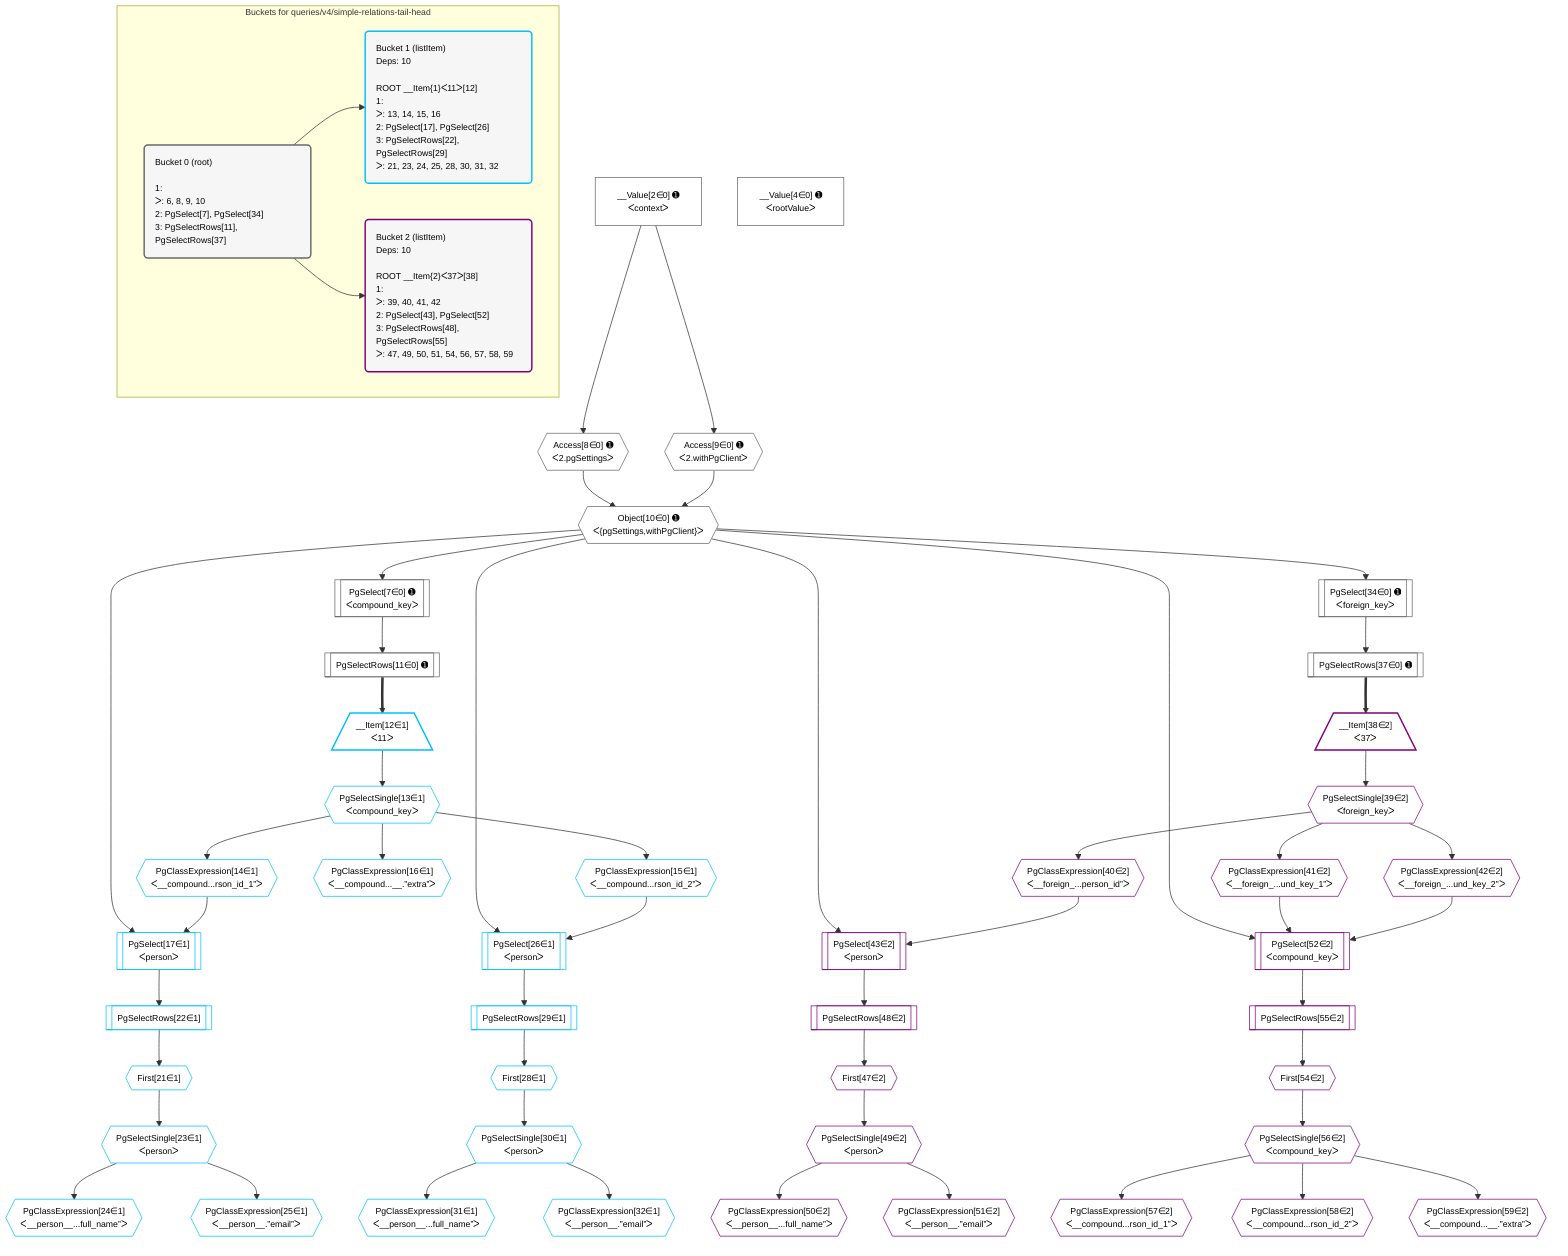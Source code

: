 %%{init: {'themeVariables': { 'fontSize': '12px'}}}%%
graph TD
    classDef path fill:#eee,stroke:#000,color:#000
    classDef plan fill:#fff,stroke-width:1px,color:#000
    classDef itemplan fill:#fff,stroke-width:2px,color:#000
    classDef unbatchedplan fill:#dff,stroke-width:1px,color:#000
    classDef sideeffectplan fill:#fcc,stroke-width:2px,color:#000
    classDef bucket fill:#f6f6f6,color:#000,stroke-width:2px,text-align:left


    %% plan dependencies
    PgSelect7[["PgSelect[7∈0] ➊<br />ᐸcompound_keyᐳ"]]:::plan
    Object10{{"Object[10∈0] ➊<br />ᐸ{pgSettings,withPgClient}ᐳ"}}:::plan
    Object10 --> PgSelect7
    PgSelect34[["PgSelect[34∈0] ➊<br />ᐸforeign_keyᐳ"]]:::plan
    Object10 --> PgSelect34
    Access8{{"Access[8∈0] ➊<br />ᐸ2.pgSettingsᐳ"}}:::plan
    Access9{{"Access[9∈0] ➊<br />ᐸ2.withPgClientᐳ"}}:::plan
    Access8 & Access9 --> Object10
    __Value2["__Value[2∈0] ➊<br />ᐸcontextᐳ"]:::plan
    __Value2 --> Access8
    __Value2 --> Access9
    PgSelectRows11[["PgSelectRows[11∈0] ➊"]]:::plan
    PgSelect7 --> PgSelectRows11
    PgSelectRows37[["PgSelectRows[37∈0] ➊"]]:::plan
    PgSelect34 --> PgSelectRows37
    __Value4["__Value[4∈0] ➊<br />ᐸrootValueᐳ"]:::plan
    PgSelect17[["PgSelect[17∈1]<br />ᐸpersonᐳ"]]:::plan
    PgClassExpression14{{"PgClassExpression[14∈1]<br />ᐸ__compound...rson_id_1”ᐳ"}}:::plan
    Object10 & PgClassExpression14 --> PgSelect17
    PgSelect26[["PgSelect[26∈1]<br />ᐸpersonᐳ"]]:::plan
    PgClassExpression15{{"PgClassExpression[15∈1]<br />ᐸ__compound...rson_id_2”ᐳ"}}:::plan
    Object10 & PgClassExpression15 --> PgSelect26
    __Item12[/"__Item[12∈1]<br />ᐸ11ᐳ"\]:::itemplan
    PgSelectRows11 ==> __Item12
    PgSelectSingle13{{"PgSelectSingle[13∈1]<br />ᐸcompound_keyᐳ"}}:::plan
    __Item12 --> PgSelectSingle13
    PgSelectSingle13 --> PgClassExpression14
    PgSelectSingle13 --> PgClassExpression15
    PgClassExpression16{{"PgClassExpression[16∈1]<br />ᐸ__compound...__.”extra”ᐳ"}}:::plan
    PgSelectSingle13 --> PgClassExpression16
    First21{{"First[21∈1]"}}:::plan
    PgSelectRows22[["PgSelectRows[22∈1]"]]:::plan
    PgSelectRows22 --> First21
    PgSelect17 --> PgSelectRows22
    PgSelectSingle23{{"PgSelectSingle[23∈1]<br />ᐸpersonᐳ"}}:::plan
    First21 --> PgSelectSingle23
    PgClassExpression24{{"PgClassExpression[24∈1]<br />ᐸ__person__...full_name”ᐳ"}}:::plan
    PgSelectSingle23 --> PgClassExpression24
    PgClassExpression25{{"PgClassExpression[25∈1]<br />ᐸ__person__.”email”ᐳ"}}:::plan
    PgSelectSingle23 --> PgClassExpression25
    First28{{"First[28∈1]"}}:::plan
    PgSelectRows29[["PgSelectRows[29∈1]"]]:::plan
    PgSelectRows29 --> First28
    PgSelect26 --> PgSelectRows29
    PgSelectSingle30{{"PgSelectSingle[30∈1]<br />ᐸpersonᐳ"}}:::plan
    First28 --> PgSelectSingle30
    PgClassExpression31{{"PgClassExpression[31∈1]<br />ᐸ__person__...full_name”ᐳ"}}:::plan
    PgSelectSingle30 --> PgClassExpression31
    PgClassExpression32{{"PgClassExpression[32∈1]<br />ᐸ__person__.”email”ᐳ"}}:::plan
    PgSelectSingle30 --> PgClassExpression32
    PgSelect52[["PgSelect[52∈2]<br />ᐸcompound_keyᐳ"]]:::plan
    PgClassExpression41{{"PgClassExpression[41∈2]<br />ᐸ__foreign_...und_key_1”ᐳ"}}:::plan
    PgClassExpression42{{"PgClassExpression[42∈2]<br />ᐸ__foreign_...und_key_2”ᐳ"}}:::plan
    Object10 & PgClassExpression41 & PgClassExpression42 --> PgSelect52
    PgSelect43[["PgSelect[43∈2]<br />ᐸpersonᐳ"]]:::plan
    PgClassExpression40{{"PgClassExpression[40∈2]<br />ᐸ__foreign_...person_id”ᐳ"}}:::plan
    Object10 & PgClassExpression40 --> PgSelect43
    __Item38[/"__Item[38∈2]<br />ᐸ37ᐳ"\]:::itemplan
    PgSelectRows37 ==> __Item38
    PgSelectSingle39{{"PgSelectSingle[39∈2]<br />ᐸforeign_keyᐳ"}}:::plan
    __Item38 --> PgSelectSingle39
    PgSelectSingle39 --> PgClassExpression40
    PgSelectSingle39 --> PgClassExpression41
    PgSelectSingle39 --> PgClassExpression42
    First47{{"First[47∈2]"}}:::plan
    PgSelectRows48[["PgSelectRows[48∈2]"]]:::plan
    PgSelectRows48 --> First47
    PgSelect43 --> PgSelectRows48
    PgSelectSingle49{{"PgSelectSingle[49∈2]<br />ᐸpersonᐳ"}}:::plan
    First47 --> PgSelectSingle49
    PgClassExpression50{{"PgClassExpression[50∈2]<br />ᐸ__person__...full_name”ᐳ"}}:::plan
    PgSelectSingle49 --> PgClassExpression50
    PgClassExpression51{{"PgClassExpression[51∈2]<br />ᐸ__person__.”email”ᐳ"}}:::plan
    PgSelectSingle49 --> PgClassExpression51
    First54{{"First[54∈2]"}}:::plan
    PgSelectRows55[["PgSelectRows[55∈2]"]]:::plan
    PgSelectRows55 --> First54
    PgSelect52 --> PgSelectRows55
    PgSelectSingle56{{"PgSelectSingle[56∈2]<br />ᐸcompound_keyᐳ"}}:::plan
    First54 --> PgSelectSingle56
    PgClassExpression57{{"PgClassExpression[57∈2]<br />ᐸ__compound...rson_id_1”ᐳ"}}:::plan
    PgSelectSingle56 --> PgClassExpression57
    PgClassExpression58{{"PgClassExpression[58∈2]<br />ᐸ__compound...rson_id_2”ᐳ"}}:::plan
    PgSelectSingle56 --> PgClassExpression58
    PgClassExpression59{{"PgClassExpression[59∈2]<br />ᐸ__compound...__.”extra”ᐳ"}}:::plan
    PgSelectSingle56 --> PgClassExpression59

    %% define steps

    subgraph "Buckets for queries/v4/simple-relations-tail-head"
    Bucket0("Bucket 0 (root)<br /><br />1: <br />ᐳ: 6, 8, 9, 10<br />2: PgSelect[7], PgSelect[34]<br />3: PgSelectRows[11], PgSelectRows[37]"):::bucket
    classDef bucket0 stroke:#696969
    class Bucket0,__Value2,__Value4,PgSelect7,Access8,Access9,Object10,PgSelectRows11,PgSelect34,PgSelectRows37 bucket0
    Bucket1("Bucket 1 (listItem)<br />Deps: 10<br /><br />ROOT __Item{1}ᐸ11ᐳ[12]<br />1: <br />ᐳ: 13, 14, 15, 16<br />2: PgSelect[17], PgSelect[26]<br />3: PgSelectRows[22], PgSelectRows[29]<br />ᐳ: 21, 23, 24, 25, 28, 30, 31, 32"):::bucket
    classDef bucket1 stroke:#00bfff
    class Bucket1,__Item12,PgSelectSingle13,PgClassExpression14,PgClassExpression15,PgClassExpression16,PgSelect17,First21,PgSelectRows22,PgSelectSingle23,PgClassExpression24,PgClassExpression25,PgSelect26,First28,PgSelectRows29,PgSelectSingle30,PgClassExpression31,PgClassExpression32 bucket1
    Bucket2("Bucket 2 (listItem)<br />Deps: 10<br /><br />ROOT __Item{2}ᐸ37ᐳ[38]<br />1: <br />ᐳ: 39, 40, 41, 42<br />2: PgSelect[43], PgSelect[52]<br />3: PgSelectRows[48], PgSelectRows[55]<br />ᐳ: 47, 49, 50, 51, 54, 56, 57, 58, 59"):::bucket
    classDef bucket2 stroke:#7f007f
    class Bucket2,__Item38,PgSelectSingle39,PgClassExpression40,PgClassExpression41,PgClassExpression42,PgSelect43,First47,PgSelectRows48,PgSelectSingle49,PgClassExpression50,PgClassExpression51,PgSelect52,First54,PgSelectRows55,PgSelectSingle56,PgClassExpression57,PgClassExpression58,PgClassExpression59 bucket2
    Bucket0 --> Bucket1 & Bucket2
    end